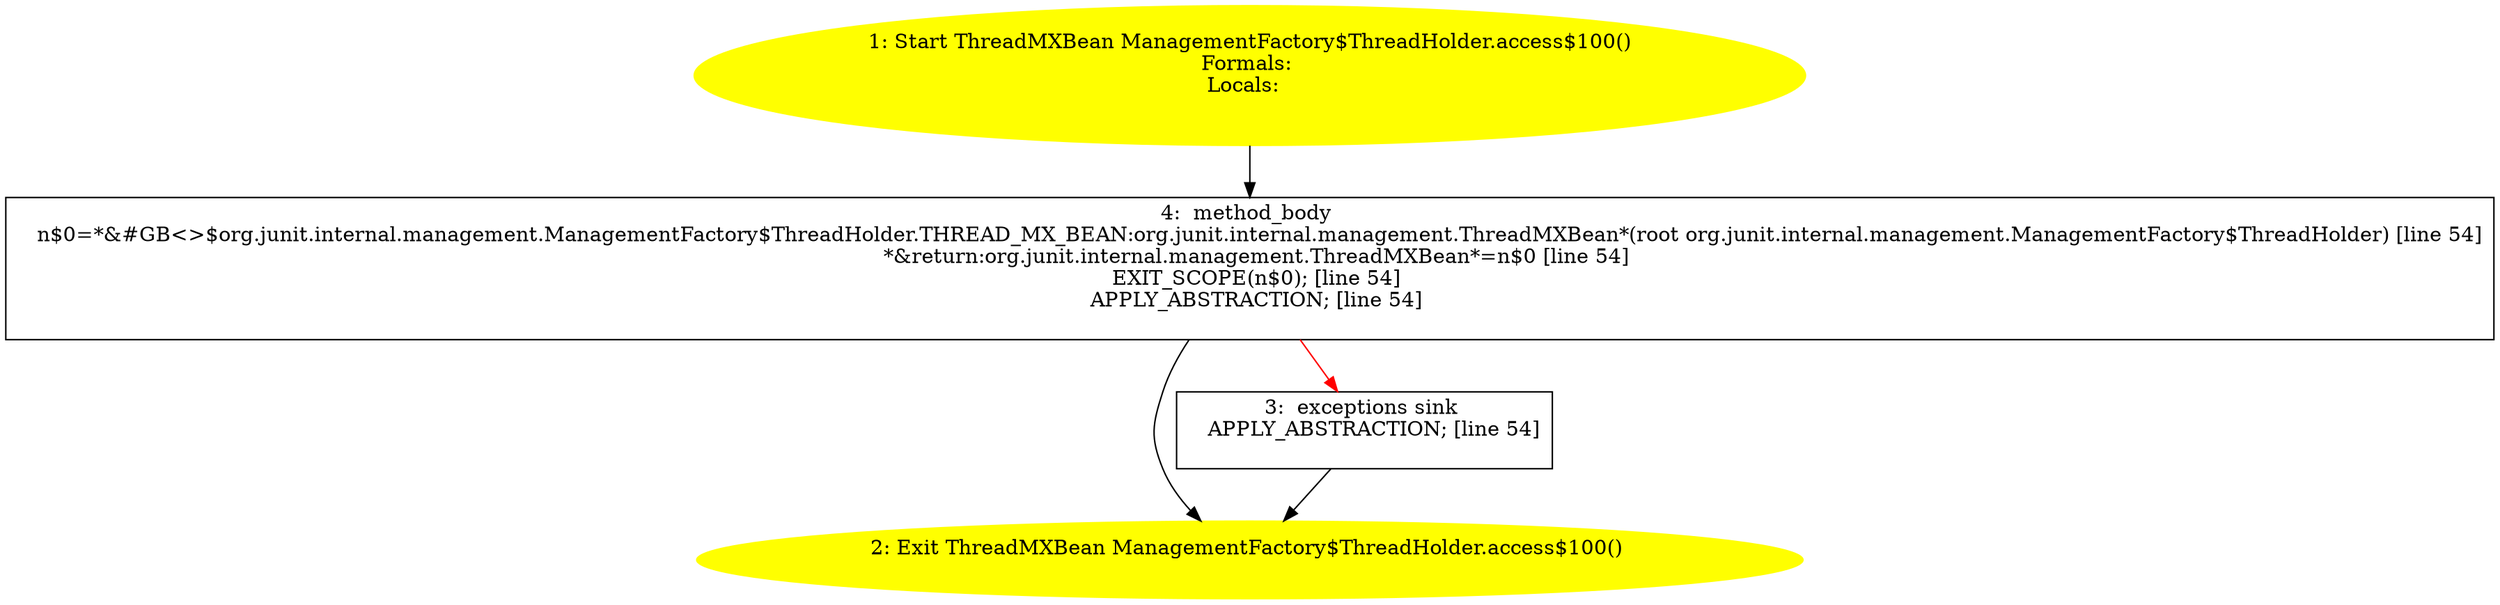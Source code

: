 /* @generated */
digraph cfg {
"org.junit.internal.management.ManagementFactory$ThreadHolder.access$100():org.junit.internal.managem.818f31905520367cc25bd030bac05a56_1" [label="1: Start ThreadMXBean ManagementFactory$ThreadHolder.access$100()\nFormals: \nLocals:  \n  " color=yellow style=filled]
	

	 "org.junit.internal.management.ManagementFactory$ThreadHolder.access$100():org.junit.internal.managem.818f31905520367cc25bd030bac05a56_1" -> "org.junit.internal.management.ManagementFactory$ThreadHolder.access$100():org.junit.internal.managem.818f31905520367cc25bd030bac05a56_4" ;
"org.junit.internal.management.ManagementFactory$ThreadHolder.access$100():org.junit.internal.managem.818f31905520367cc25bd030bac05a56_2" [label="2: Exit ThreadMXBean ManagementFactory$ThreadHolder.access$100() \n  " color=yellow style=filled]
	

"org.junit.internal.management.ManagementFactory$ThreadHolder.access$100():org.junit.internal.managem.818f31905520367cc25bd030bac05a56_3" [label="3:  exceptions sink \n   APPLY_ABSTRACTION; [line 54]\n " shape="box"]
	

	 "org.junit.internal.management.ManagementFactory$ThreadHolder.access$100():org.junit.internal.managem.818f31905520367cc25bd030bac05a56_3" -> "org.junit.internal.management.ManagementFactory$ThreadHolder.access$100():org.junit.internal.managem.818f31905520367cc25bd030bac05a56_2" ;
"org.junit.internal.management.ManagementFactory$ThreadHolder.access$100():org.junit.internal.managem.818f31905520367cc25bd030bac05a56_4" [label="4:  method_body \n   n$0=*&#GB<>$org.junit.internal.management.ManagementFactory$ThreadHolder.THREAD_MX_BEAN:org.junit.internal.management.ThreadMXBean*(root org.junit.internal.management.ManagementFactory$ThreadHolder) [line 54]\n  *&return:org.junit.internal.management.ThreadMXBean*=n$0 [line 54]\n  EXIT_SCOPE(n$0); [line 54]\n  APPLY_ABSTRACTION; [line 54]\n " shape="box"]
	

	 "org.junit.internal.management.ManagementFactory$ThreadHolder.access$100():org.junit.internal.managem.818f31905520367cc25bd030bac05a56_4" -> "org.junit.internal.management.ManagementFactory$ThreadHolder.access$100():org.junit.internal.managem.818f31905520367cc25bd030bac05a56_2" ;
	 "org.junit.internal.management.ManagementFactory$ThreadHolder.access$100():org.junit.internal.managem.818f31905520367cc25bd030bac05a56_4" -> "org.junit.internal.management.ManagementFactory$ThreadHolder.access$100():org.junit.internal.managem.818f31905520367cc25bd030bac05a56_3" [color="red" ];
}
